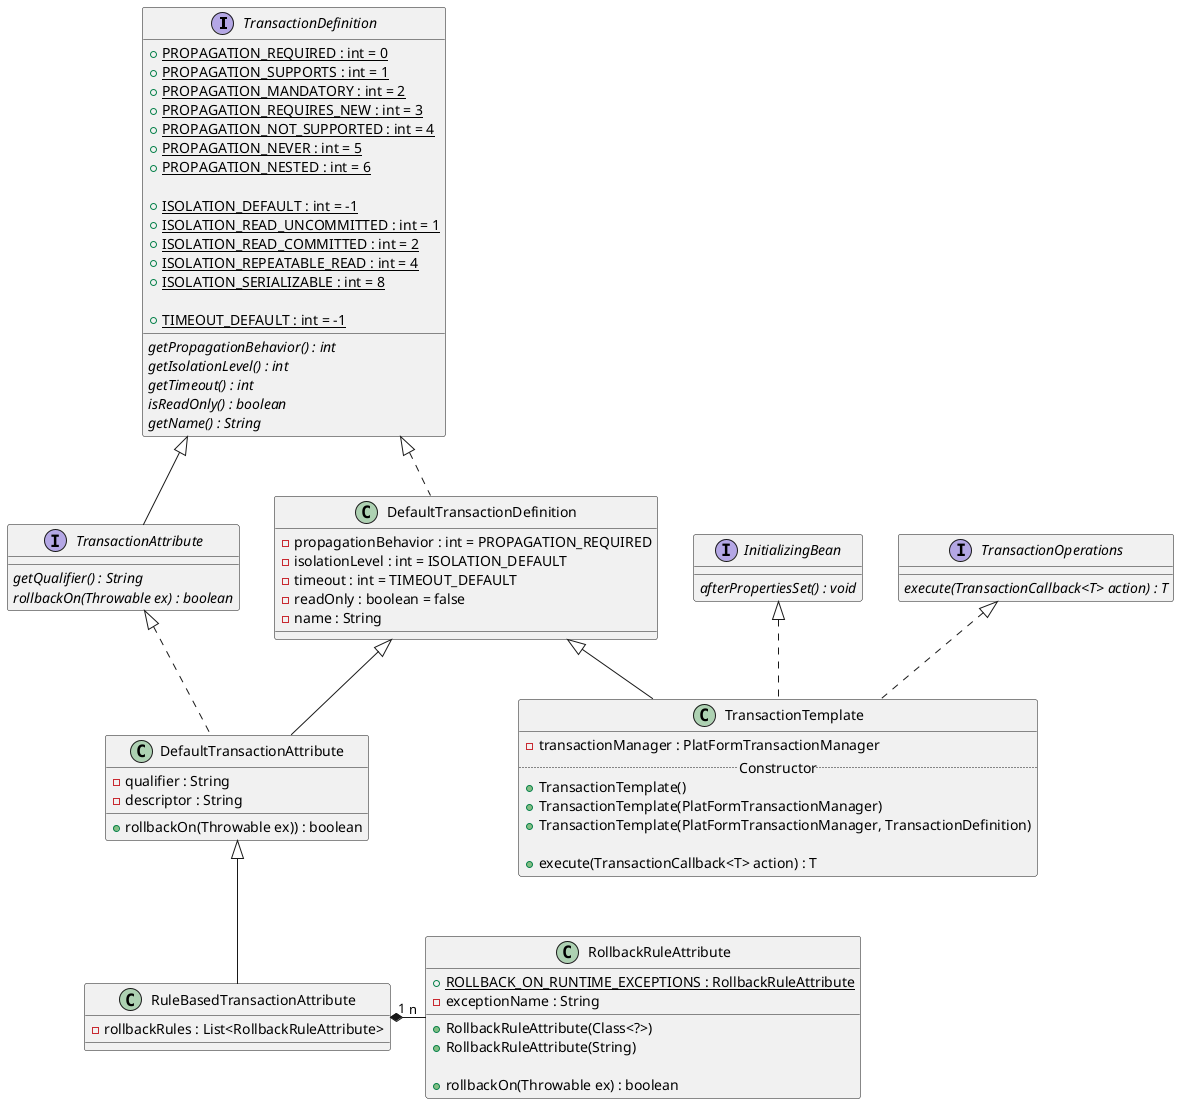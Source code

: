 @startuml
interface TransactionDefinition {
    + {static} PROPAGATION_REQUIRED : int = 0
    + {static} PROPAGATION_SUPPORTS : int = 1
    + {static} PROPAGATION_MANDATORY : int = 2
    + {static} PROPAGATION_REQUIRES_NEW : int = 3
    + {static} PROPAGATION_NOT_SUPPORTED : int = 4
    + {static} PROPAGATION_NEVER : int = 5
    + {static} PROPAGATION_NESTED : int = 6

    + {static} ISOLATION_DEFAULT : int = -1
    + {static} ISOLATION_READ_UNCOMMITTED : int = 1
    + {static} ISOLATION_READ_COMMITTED : int = 2
    + {static} ISOLATION_REPEATABLE_READ : int = 4
    + {static} ISOLATION_SERIALIZABLE : int = 8

    + {static} TIMEOUT_DEFAULT : int = -1

    {abstract} getPropagationBehavior() : int
    {abstract} getIsolationLevel() : int
    {abstract} getTimeout() : int
    {abstract} isReadOnly() : boolean
    {abstract} getName() : String
}

interface TransactionAttribute extends TransactionDefinition {
	{abstract} getQualifier() : String
	{abstract} rollbackOn(Throwable ex) : boolean
}

class DefaultTransactionDefinition implements TransactionDefinition {
    - propagationBehavior : int = PROPAGATION_REQUIRED
    - isolationLevel : int = ISOLATION_DEFAULT
    - timeout : int = TIMEOUT_DEFAULT
    - readOnly : boolean = false
    - name : String
}

interface InitializingBean {
    {abstract} afterPropertiesSet() : void
}

interface TransactionOperations {
    {abstract} execute(TransactionCallback<T> action) : T
}

class TransactionTemplate extends DefaultTransactionDefinition implements TransactionOperations, InitializingBean {
	- transactionManager : PlatFormTransactionManager
	.. Constructor ..
    + TransactionTemplate()
    + TransactionTemplate(PlatFormTransactionManager)
    + TransactionTemplate(PlatFormTransactionManager, TransactionDefinition)

    + execute(TransactionCallback<T> action) : T
}

class DefaultTransactionAttribute extends DefaultTransactionDefinition implements TransactionAttribute {
    - qualifier : String
    - descriptor : String

    + rollbackOn(Throwable ex)) : boolean
}

class RuleBasedTransactionAttribute extends DefaultTransactionAttribute {
    - rollbackRules : List<RollbackRuleAttribute>
}

class RollbackRuleAttribute {
    + {static} ROLLBACK_ON_RUNTIME_EXCEPTIONS : RollbackRuleAttribute
    - exceptionName : String

    + RollbackRuleAttribute(Class<?>)
    + RollbackRuleAttribute(String)

    + rollbackOn(Throwable ex) : boolean
}

RuleBasedTransactionAttribute "1" *- "n" RollbackRuleAttribute

@enduml